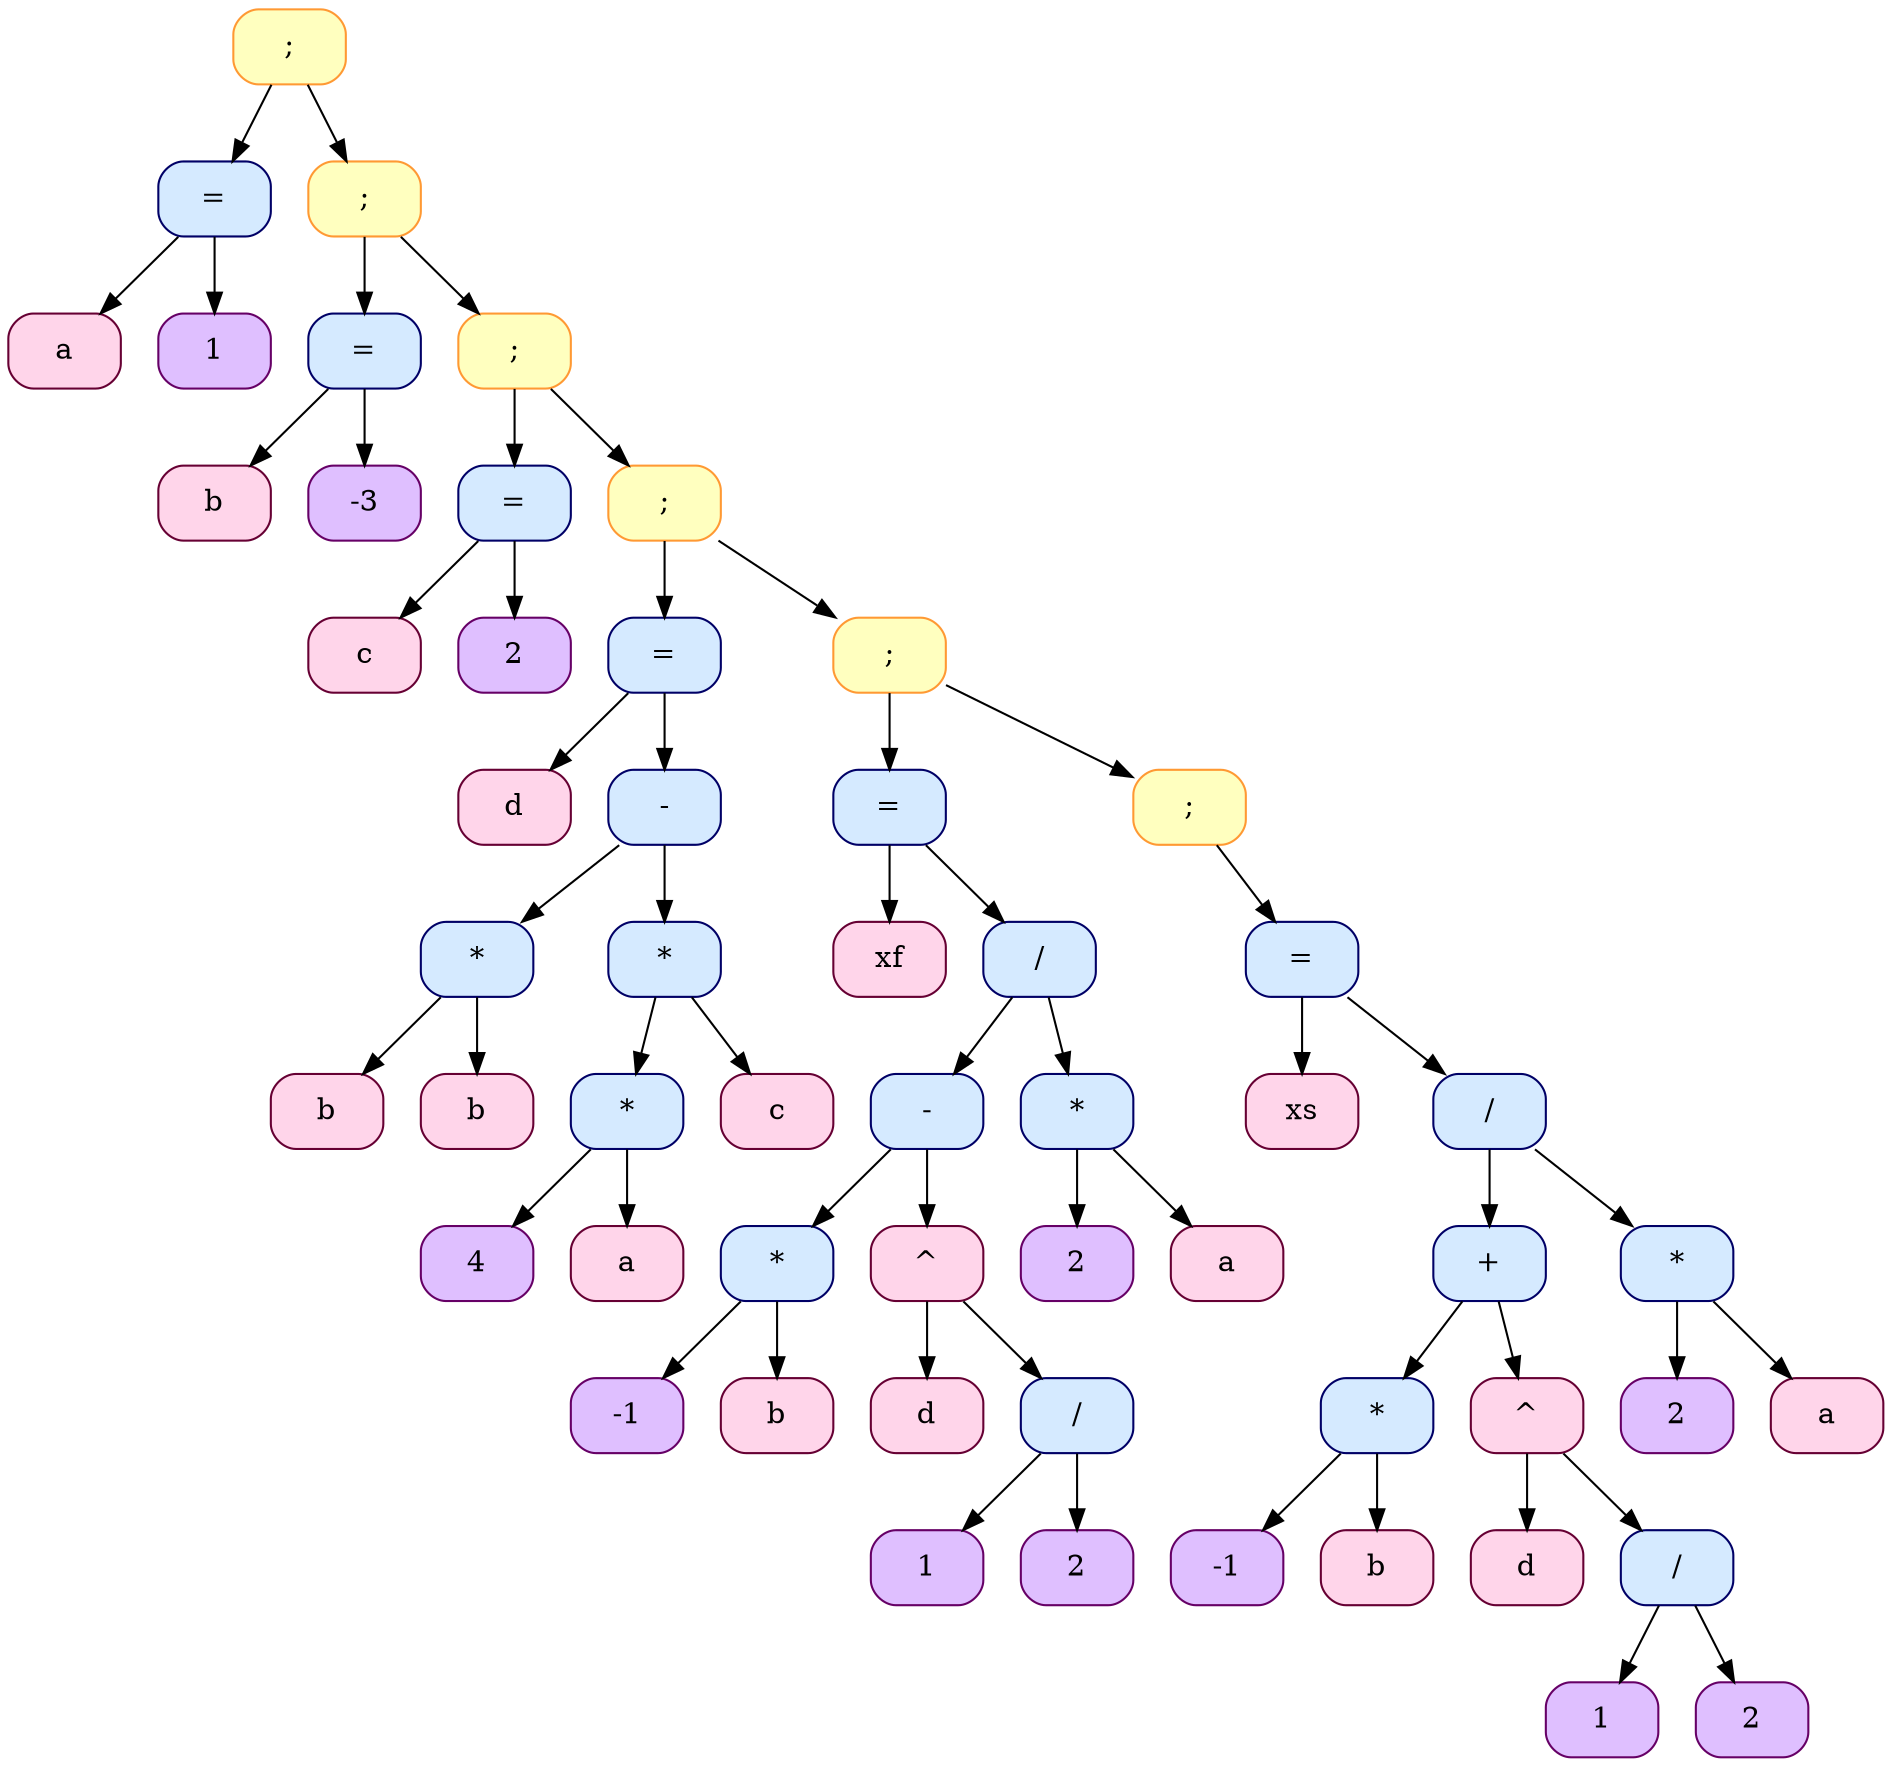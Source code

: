 digraph {
  rankdir = HR;
  node [shape = Mrecord, color = "#660066", style = filled, fillcolor = "#DFBFFF"];
  node_00000299aa966ea0[label = " ; ", color = "#FF9933", style = filled, fillcolor = "#FFFFBF"]; 
  node_00000299aa966ec0[label = " = ", color = "#000066", style = filled, fillcolor = "#D5EAFF"]; 
  node_00000299aa966ee0[label = " a ", color = "#660033", style = filled, fillcolor = "#FFD5EA"]; 
  node_00000299aa966f20[label = " 1 "]; 
  node_00000299aa966f40[label = " ; ", color = "#FF9933", style = filled, fillcolor = "#FFFFBF"]; 
  node_00000299aa966f60[label = " = ", color = "#000066", style = filled, fillcolor = "#D5EAFF"]; 
  node_00000299aa966f80[label = " b ", color = "#660033", style = filled, fillcolor = "#FFD5EA"]; 
  node_00000299aa961800[label = " -3 "]; 
  node_00000299aa9618a0[label = " ; ", color = "#FF9933", style = filled, fillcolor = "#FFFFBF"]; 
  node_00000299aa9618c0[label = " = ", color = "#000066", style = filled, fillcolor = "#D5EAFF"]; 
  node_00000299aa967320[label = " c ", color = "#660033", style = filled, fillcolor = "#FFD5EA"]; 
  node_00000299aa9671c0[label = " 2 "]; 
  node_00000299aa9673a0[label = " ; ", color = "#FF9933", style = filled, fillcolor = "#FFFFBF"]; 
  node_00000299aa9671a0[label = " = ", color = "#000066", style = filled, fillcolor = "#D5EAFF"]; 
  node_00000299aa967100[label = " d ", color = "#660033", style = filled, fillcolor = "#FFD5EA"]; 
  node_00000299aa9672a0[label = " - ", color = "#000066", style = filled, fillcolor = "#D5EAFF"]; 
  node_00000299aa967040[label = " * ", color = "#000066", style = filled, fillcolor = "#D5EAFF"]; 
  node_00000299aa967240[label = " b ", color = "#660033", style = filled, fillcolor = "#FFD5EA"]; 
  node_00000299aa9670c0[label = " b ", color = "#660033", style = filled, fillcolor = "#FFD5EA"]; 
  node_00000299aa9672e0[label = " * ", color = "#000066", style = filled, fillcolor = "#D5EAFF"]; 
  node_00000299aa967120[label = " * ", color = "#000066", style = filled, fillcolor = "#D5EAFF"]; 
  node_00000299aa967080[label = " 4 "]; 
  node_00000299aa9670e0[label = " a ", color = "#660033", style = filled, fillcolor = "#FFD5EA"]; 
  node_00000299aa967060[label = " c ", color = "#660033", style = filled, fillcolor = "#FFD5EA"]; 
  node_00000299aa967200[label = " ; ", color = "#FF9933", style = filled, fillcolor = "#FFFFBF"]; 
  node_00000299aa967360[label = " = ", color = "#000066", style = filled, fillcolor = "#D5EAFF"]; 
  node_00000299aa967140[label = " xf ", color = "#660033", style = filled, fillcolor = "#FFD5EA"]; 
  node_00000299aa9670a0[label = " / ", color = "#000066", style = filled, fillcolor = "#D5EAFF"]; 
  node_00000299aa967020[label = " - ", color = "#000066", style = filled, fillcolor = "#D5EAFF"]; 
  node_00000299aa967260[label = " * ", color = "#000066", style = filled, fillcolor = "#D5EAFF"]; 
  node_00000299aa9671e0[label = " -1 "]; 
  node_00000299aa967280[label = " b ", color = "#660033", style = filled, fillcolor = "#FFD5EA"]; 
  node_00000299aa967220[label = " ^ ", color = "#660033", style = filled, fillcolor = "#FFD5EA"]; 
  node_00000299aa9672c0[label = " d ", color = "#660033", style = filled, fillcolor = "#FFD5EA"]; 
  node_00000299aa967300[label = " / ", color = "#000066", style = filled, fillcolor = "#D5EAFF"]; 
  node_00000299aa967340[label = " 1 "]; 
  node_00000299aa967380[label = " 2 "]; 
  node_00000299aa967c50[label = " * ", color = "#000066", style = filled, fillcolor = "#D5EAFF"]; 
  node_00000299aa967a70[label = " 2 "]; 
  node_00000299aa967f30[label = " a ", color = "#660033", style = filled, fillcolor = "#FFD5EA"]; 
  node_00000299aa967cf0[label = " ; ", color = "#FF9933", style = filled, fillcolor = "#FFFFBF"]; 
  node_00000299aa967e50[label = " = ", color = "#000066", style = filled, fillcolor = "#D5EAFF"]; 
  node_00000299aa967d10[label = " xs ", color = "#660033", style = filled, fillcolor = "#FFD5EA"]; 
  node_00000299aa967b10[label = " / ", color = "#000066", style = filled, fillcolor = "#D5EAFF"]; 
  node_00000299aa9679d0[label = " + ", color = "#000066", style = filled, fillcolor = "#D5EAFF"]; 
  node_00000299aa967b70[label = " * ", color = "#000066", style = filled, fillcolor = "#D5EAFF"]; 
  node_00000299aa967af0[label = " -1 "]; 
  node_00000299aa967a90[label = " b ", color = "#660033", style = filled, fillcolor = "#FFD5EA"]; 
  node_00000299aa967c10[label = " ^ ", color = "#660033", style = filled, fillcolor = "#FFD5EA"]; 
  node_00000299aa967d90[label = " d ", color = "#660033", style = filled, fillcolor = "#FFD5EA"]; 
  node_00000299aa9678f0[label = " / ", color = "#000066", style = filled, fillcolor = "#D5EAFF"]; 
  node_00000299aa967e70[label = " 1 "]; 
  node_00000299aa967970[label = " 2 "]; 
  node_00000299aa967bd0[label = " * ", color = "#000066", style = filled, fillcolor = "#D5EAFF"]; 
  node_00000299aa967f50[label = " 2 "]; 
  node_00000299aa967c30[label = " a ", color = "#660033", style = filled, fillcolor = "#FFD5EA"]; 
  node_00000299aa966ea0 -> node_00000299aa966ec0 [weight = 1];
  node_00000299aa966ec0 -> node_00000299aa966ee0 [weight = 1];
  node_00000299aa966ec0 -> node_00000299aa966f20 [weight = 1];
  node_00000299aa966ea0 -> node_00000299aa966f40 [weight = 1];
  node_00000299aa966f40 -> node_00000299aa966f60 [weight = 1];
  node_00000299aa966f60 -> node_00000299aa966f80 [weight = 1];
  node_00000299aa966f60 -> node_00000299aa961800 [weight = 1];
  node_00000299aa966f40 -> node_00000299aa9618a0 [weight = 1];
  node_00000299aa9618a0 -> node_00000299aa9618c0 [weight = 1];
  node_00000299aa9618c0 -> node_00000299aa967320 [weight = 1];
  node_00000299aa9618c0 -> node_00000299aa9671c0 [weight = 1];
  node_00000299aa9618a0 -> node_00000299aa9673a0 [weight = 1];
  node_00000299aa9673a0 -> node_00000299aa9671a0 [weight = 1];
  node_00000299aa9671a0 -> node_00000299aa967100 [weight = 1];
  node_00000299aa9671a0 -> node_00000299aa9672a0 [weight = 1];
  node_00000299aa9672a0 -> node_00000299aa967040 [weight = 1];
  node_00000299aa967040 -> node_00000299aa967240 [weight = 1];
  node_00000299aa967040 -> node_00000299aa9670c0 [weight = 1];
  node_00000299aa9672a0 -> node_00000299aa9672e0 [weight = 1];
  node_00000299aa9672e0 -> node_00000299aa967120 [weight = 1];
  node_00000299aa967120 -> node_00000299aa967080 [weight = 1];
  node_00000299aa967120 -> node_00000299aa9670e0 [weight = 1];
  node_00000299aa9672e0 -> node_00000299aa967060 [weight = 1];
  node_00000299aa9673a0 -> node_00000299aa967200 [weight = 1];
  node_00000299aa967200 -> node_00000299aa967360 [weight = 1];
  node_00000299aa967360 -> node_00000299aa967140 [weight = 1];
  node_00000299aa967360 -> node_00000299aa9670a0 [weight = 1];
  node_00000299aa9670a0 -> node_00000299aa967020 [weight = 1];
  node_00000299aa967020 -> node_00000299aa967260 [weight = 1];
  node_00000299aa967260 -> node_00000299aa9671e0 [weight = 1];
  node_00000299aa967260 -> node_00000299aa967280 [weight = 1];
  node_00000299aa967020 -> node_00000299aa967220 [weight = 1];
  node_00000299aa967220 -> node_00000299aa9672c0 [weight = 1];
  node_00000299aa967220 -> node_00000299aa967300 [weight = 1];
  node_00000299aa967300 -> node_00000299aa967340 [weight = 1];
  node_00000299aa967300 -> node_00000299aa967380 [weight = 1];
  node_00000299aa9670a0 -> node_00000299aa967c50 [weight = 1];
  node_00000299aa967c50 -> node_00000299aa967a70 [weight = 1];
  node_00000299aa967c50 -> node_00000299aa967f30 [weight = 1];
  node_00000299aa967200 -> node_00000299aa967cf0 [weight = 1];
  node_00000299aa967cf0 -> node_00000299aa967e50 [weight = 1];
  node_00000299aa967e50 -> node_00000299aa967d10 [weight = 1];
  node_00000299aa967e50 -> node_00000299aa967b10 [weight = 1];
  node_00000299aa967b10 -> node_00000299aa9679d0 [weight = 1];
  node_00000299aa9679d0 -> node_00000299aa967b70 [weight = 1];
  node_00000299aa967b70 -> node_00000299aa967af0 [weight = 1];
  node_00000299aa967b70 -> node_00000299aa967a90 [weight = 1];
  node_00000299aa9679d0 -> node_00000299aa967c10 [weight = 1];
  node_00000299aa967c10 -> node_00000299aa967d90 [weight = 1];
  node_00000299aa967c10 -> node_00000299aa9678f0 [weight = 1];
  node_00000299aa9678f0 -> node_00000299aa967e70 [weight = 1];
  node_00000299aa9678f0 -> node_00000299aa967970 [weight = 1];
  node_00000299aa967b10 -> node_00000299aa967bd0 [weight = 1];
  node_00000299aa967bd0 -> node_00000299aa967f50 [weight = 1];
  node_00000299aa967bd0 -> node_00000299aa967c30 [weight = 1];
}